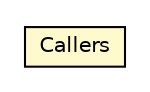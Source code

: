 #!/usr/local/bin/dot
#
# Class diagram 
# Generated by UMLGraph version R5_6-24-gf6e263 (http://www.umlgraph.org/)
#

digraph G {
	edge [fontname="Helvetica",fontsize=10,labelfontname="Helvetica",labelfontsize=10];
	node [fontname="Helvetica",fontsize=10,shape=plaintext];
	nodesep=0.25;
	ranksep=0.5;
	// org.universAAL.ri.rest.manager.resources.Callers
	c13185 [label=<<table title="org.universAAL.ri.rest.manager.resources.Callers" border="0" cellborder="1" cellspacing="0" cellpadding="2" port="p" bgcolor="lemonChiffon" href="./Callers.html">
		<tr><td><table border="0" cellspacing="0" cellpadding="1">
<tr><td align="center" balign="center"> Callers </td></tr>
		</table></td></tr>
		</table>>, URL="./Callers.html", fontname="Helvetica", fontcolor="black", fontsize=10.0];
}

